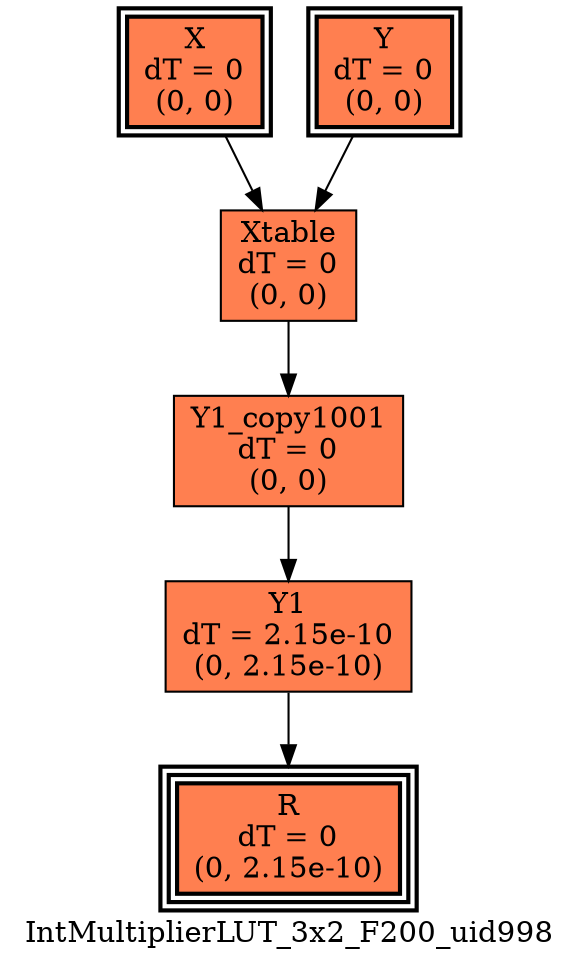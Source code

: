 digraph IntMultiplierLUT_3x2_F200_uid998
{
	//graph drawing options
	label=IntMultiplierLUT_3x2_F200_uid998;
	labelloc=bottom;
	labeljust=right;
	ratio=auto;
	nodesep=0.25;
	ranksep=0.5;

	//input/output signals of operator IntMultiplierLUT_3x2_F200_uid998
	X__IntMultiplierLUT_3x2_F200_uid998 [ label="X\ndT = 0\n(0, 0)", shape=box, color=black, style="bold, filled", fillcolor=coral, peripheries=2 ];
	Y__IntMultiplierLUT_3x2_F200_uid998 [ label="Y\ndT = 0\n(0, 0)", shape=box, color=black, style="bold, filled", fillcolor=coral, peripheries=2 ];
	R__IntMultiplierLUT_3x2_F200_uid998 [ label="R\ndT = 0\n(0, 2.15e-10)", shape=box, color=black, style="bold, filled", fillcolor=coral, peripheries=3 ];
	{rank=same X__IntMultiplierLUT_3x2_F200_uid998, Y__IntMultiplierLUT_3x2_F200_uid998};
	{rank=same R__IntMultiplierLUT_3x2_F200_uid998};
	//internal signals of operator IntMultiplierLUT_3x2_F200_uid998
	Xtable__IntMultiplierLUT_3x2_F200_uid998 [ label="Xtable\ndT = 0\n(0, 0)", shape=box, color=black, style=filled, fillcolor=coral, peripheries=1 ];
	Y1__IntMultiplierLUT_3x2_F200_uid998 [ label="Y1\ndT = 2.15e-10\n(0, 2.15e-10)", shape=box, color=black, style=filled, fillcolor=coral, peripheries=1 ];
	Y1_copy1001__IntMultiplierLUT_3x2_F200_uid998 [ label="Y1_copy1001\ndT = 0\n(0, 0)", shape=box, color=black, style=filled, fillcolor=coral, peripheries=1 ];

	//subcomponents of operator IntMultiplierLUT_3x2_F200_uid998

	//input and internal signal connections of operator IntMultiplierLUT_3x2_F200_uid998
	X__IntMultiplierLUT_3x2_F200_uid998 -> Xtable__IntMultiplierLUT_3x2_F200_uid998 [ arrowhead=normal, arrowsize=1.0, arrowtail=normal, color=black, dir=forward  ];
	Y__IntMultiplierLUT_3x2_F200_uid998 -> Xtable__IntMultiplierLUT_3x2_F200_uid998 [ arrowhead=normal, arrowsize=1.0, arrowtail=normal, color=black, dir=forward  ];
	Xtable__IntMultiplierLUT_3x2_F200_uid998 -> Y1_copy1001__IntMultiplierLUT_3x2_F200_uid998 [ arrowhead=normal, arrowsize=1.0, arrowtail=normal, color=black, dir=forward  ];
	Y1__IntMultiplierLUT_3x2_F200_uid998 -> R__IntMultiplierLUT_3x2_F200_uid998 [ arrowhead=normal, arrowsize=1.0, arrowtail=normal, color=black, dir=forward  ];
	Y1_copy1001__IntMultiplierLUT_3x2_F200_uid998 -> Y1__IntMultiplierLUT_3x2_F200_uid998 [ arrowhead=normal, arrowsize=1.0, arrowtail=normal, color=black, dir=forward  ];
}

